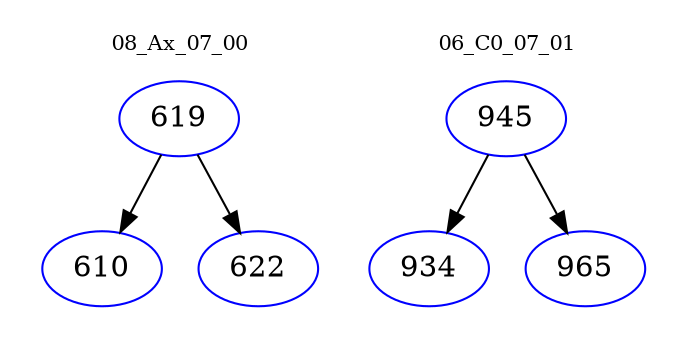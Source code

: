 digraph{
subgraph cluster_0 {
color = white
label = "08_Ax_07_00";
fontsize=10;
T0_619 [label="619", color="blue"]
T0_619 -> T0_610 [color="black"]
T0_610 [label="610", color="blue"]
T0_619 -> T0_622 [color="black"]
T0_622 [label="622", color="blue"]
}
subgraph cluster_1 {
color = white
label = "06_C0_07_01";
fontsize=10;
T1_945 [label="945", color="blue"]
T1_945 -> T1_934 [color="black"]
T1_934 [label="934", color="blue"]
T1_945 -> T1_965 [color="black"]
T1_965 [label="965", color="blue"]
}
}
